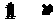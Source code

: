import graph;

// 定义树节点样式
void drawNode(pair xy, string s) {
    label(s, xy, 5W);
    draw(circle(xy, 0.5));
}

// 设置树节点和路径样式
defaultpen(linewidth(0.7) + fontsize(10));
arrowbar arrowhead = Arrow(HookHead, size = 4);
path p;
 
// 绘制树的节点和边
void drawTree() {
    pair root = (0,0);
    pair leftChild = (-1,-1);
    pair rightChild = (1,-1);
    pair leftGrandChild = (-1.5,-2);
    pair rightGrandChild = (0.5,-2);
    
    drawNode(root, "1");
    drawNode(leftChild, "1");
    drawNode(rightChild, "1");
    drawNode(leftGrandChild, "1");
    drawNode(rightGrandChild, "1");
    
    p = root--leftChild;
    draw(p, arrowhead);
    
    p = root--rightChild;
    draw(p, arrowhead);
    
    p = rightChild--leftGrandChild;
    draw(p, arrowhead);
    
    p = rightChild--rightGrandChild;
    draw(p, arrowhead);
}

// 调用绘图函数
drawTree();
